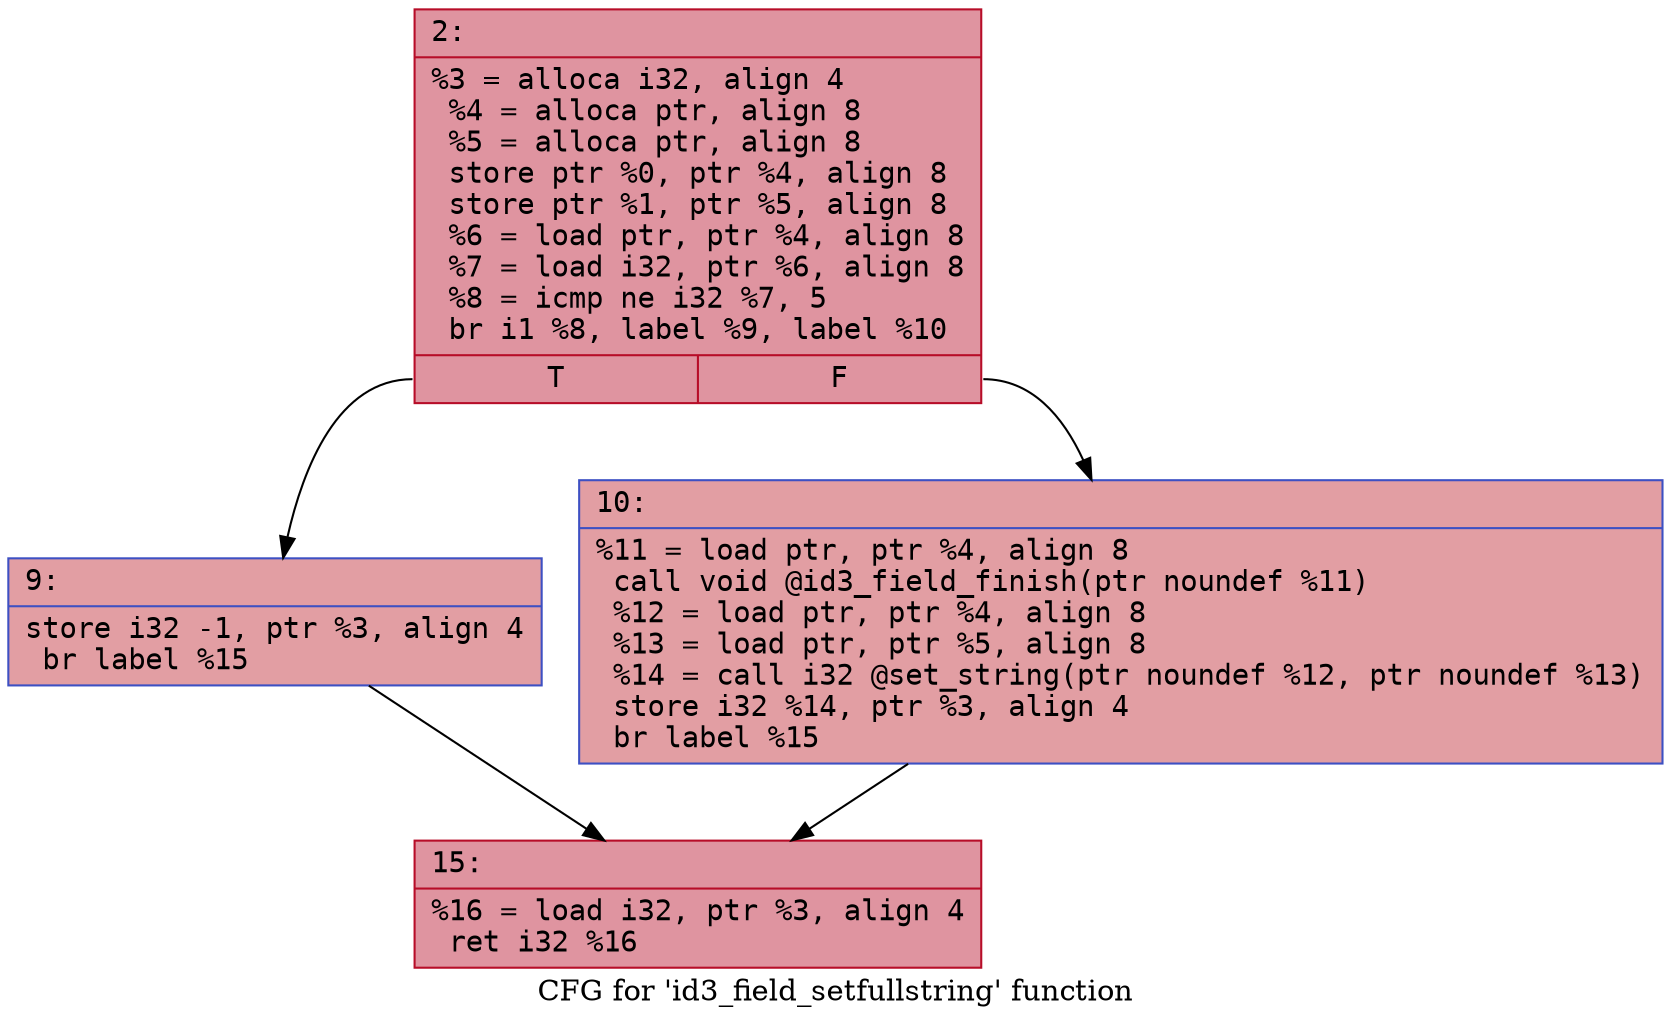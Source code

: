 digraph "CFG for 'id3_field_setfullstring' function" {
	label="CFG for 'id3_field_setfullstring' function";

	Node0x600001e51fe0 [shape=record,color="#b70d28ff", style=filled, fillcolor="#b70d2870" fontname="Courier",label="{2:\l|  %3 = alloca i32, align 4\l  %4 = alloca ptr, align 8\l  %5 = alloca ptr, align 8\l  store ptr %0, ptr %4, align 8\l  store ptr %1, ptr %5, align 8\l  %6 = load ptr, ptr %4, align 8\l  %7 = load i32, ptr %6, align 8\l  %8 = icmp ne i32 %7, 5\l  br i1 %8, label %9, label %10\l|{<s0>T|<s1>F}}"];
	Node0x600001e51fe0:s0 -> Node0x600001e52030[tooltip="2 -> 9\nProbability 50.00%" ];
	Node0x600001e51fe0:s1 -> Node0x600001e52080[tooltip="2 -> 10\nProbability 50.00%" ];
	Node0x600001e52030 [shape=record,color="#3d50c3ff", style=filled, fillcolor="#be242e70" fontname="Courier",label="{9:\l|  store i32 -1, ptr %3, align 4\l  br label %15\l}"];
	Node0x600001e52030 -> Node0x600001e520d0[tooltip="9 -> 15\nProbability 100.00%" ];
	Node0x600001e52080 [shape=record,color="#3d50c3ff", style=filled, fillcolor="#be242e70" fontname="Courier",label="{10:\l|  %11 = load ptr, ptr %4, align 8\l  call void @id3_field_finish(ptr noundef %11)\l  %12 = load ptr, ptr %4, align 8\l  %13 = load ptr, ptr %5, align 8\l  %14 = call i32 @set_string(ptr noundef %12, ptr noundef %13)\l  store i32 %14, ptr %3, align 4\l  br label %15\l}"];
	Node0x600001e52080 -> Node0x600001e520d0[tooltip="10 -> 15\nProbability 100.00%" ];
	Node0x600001e520d0 [shape=record,color="#b70d28ff", style=filled, fillcolor="#b70d2870" fontname="Courier",label="{15:\l|  %16 = load i32, ptr %3, align 4\l  ret i32 %16\l}"];
}

